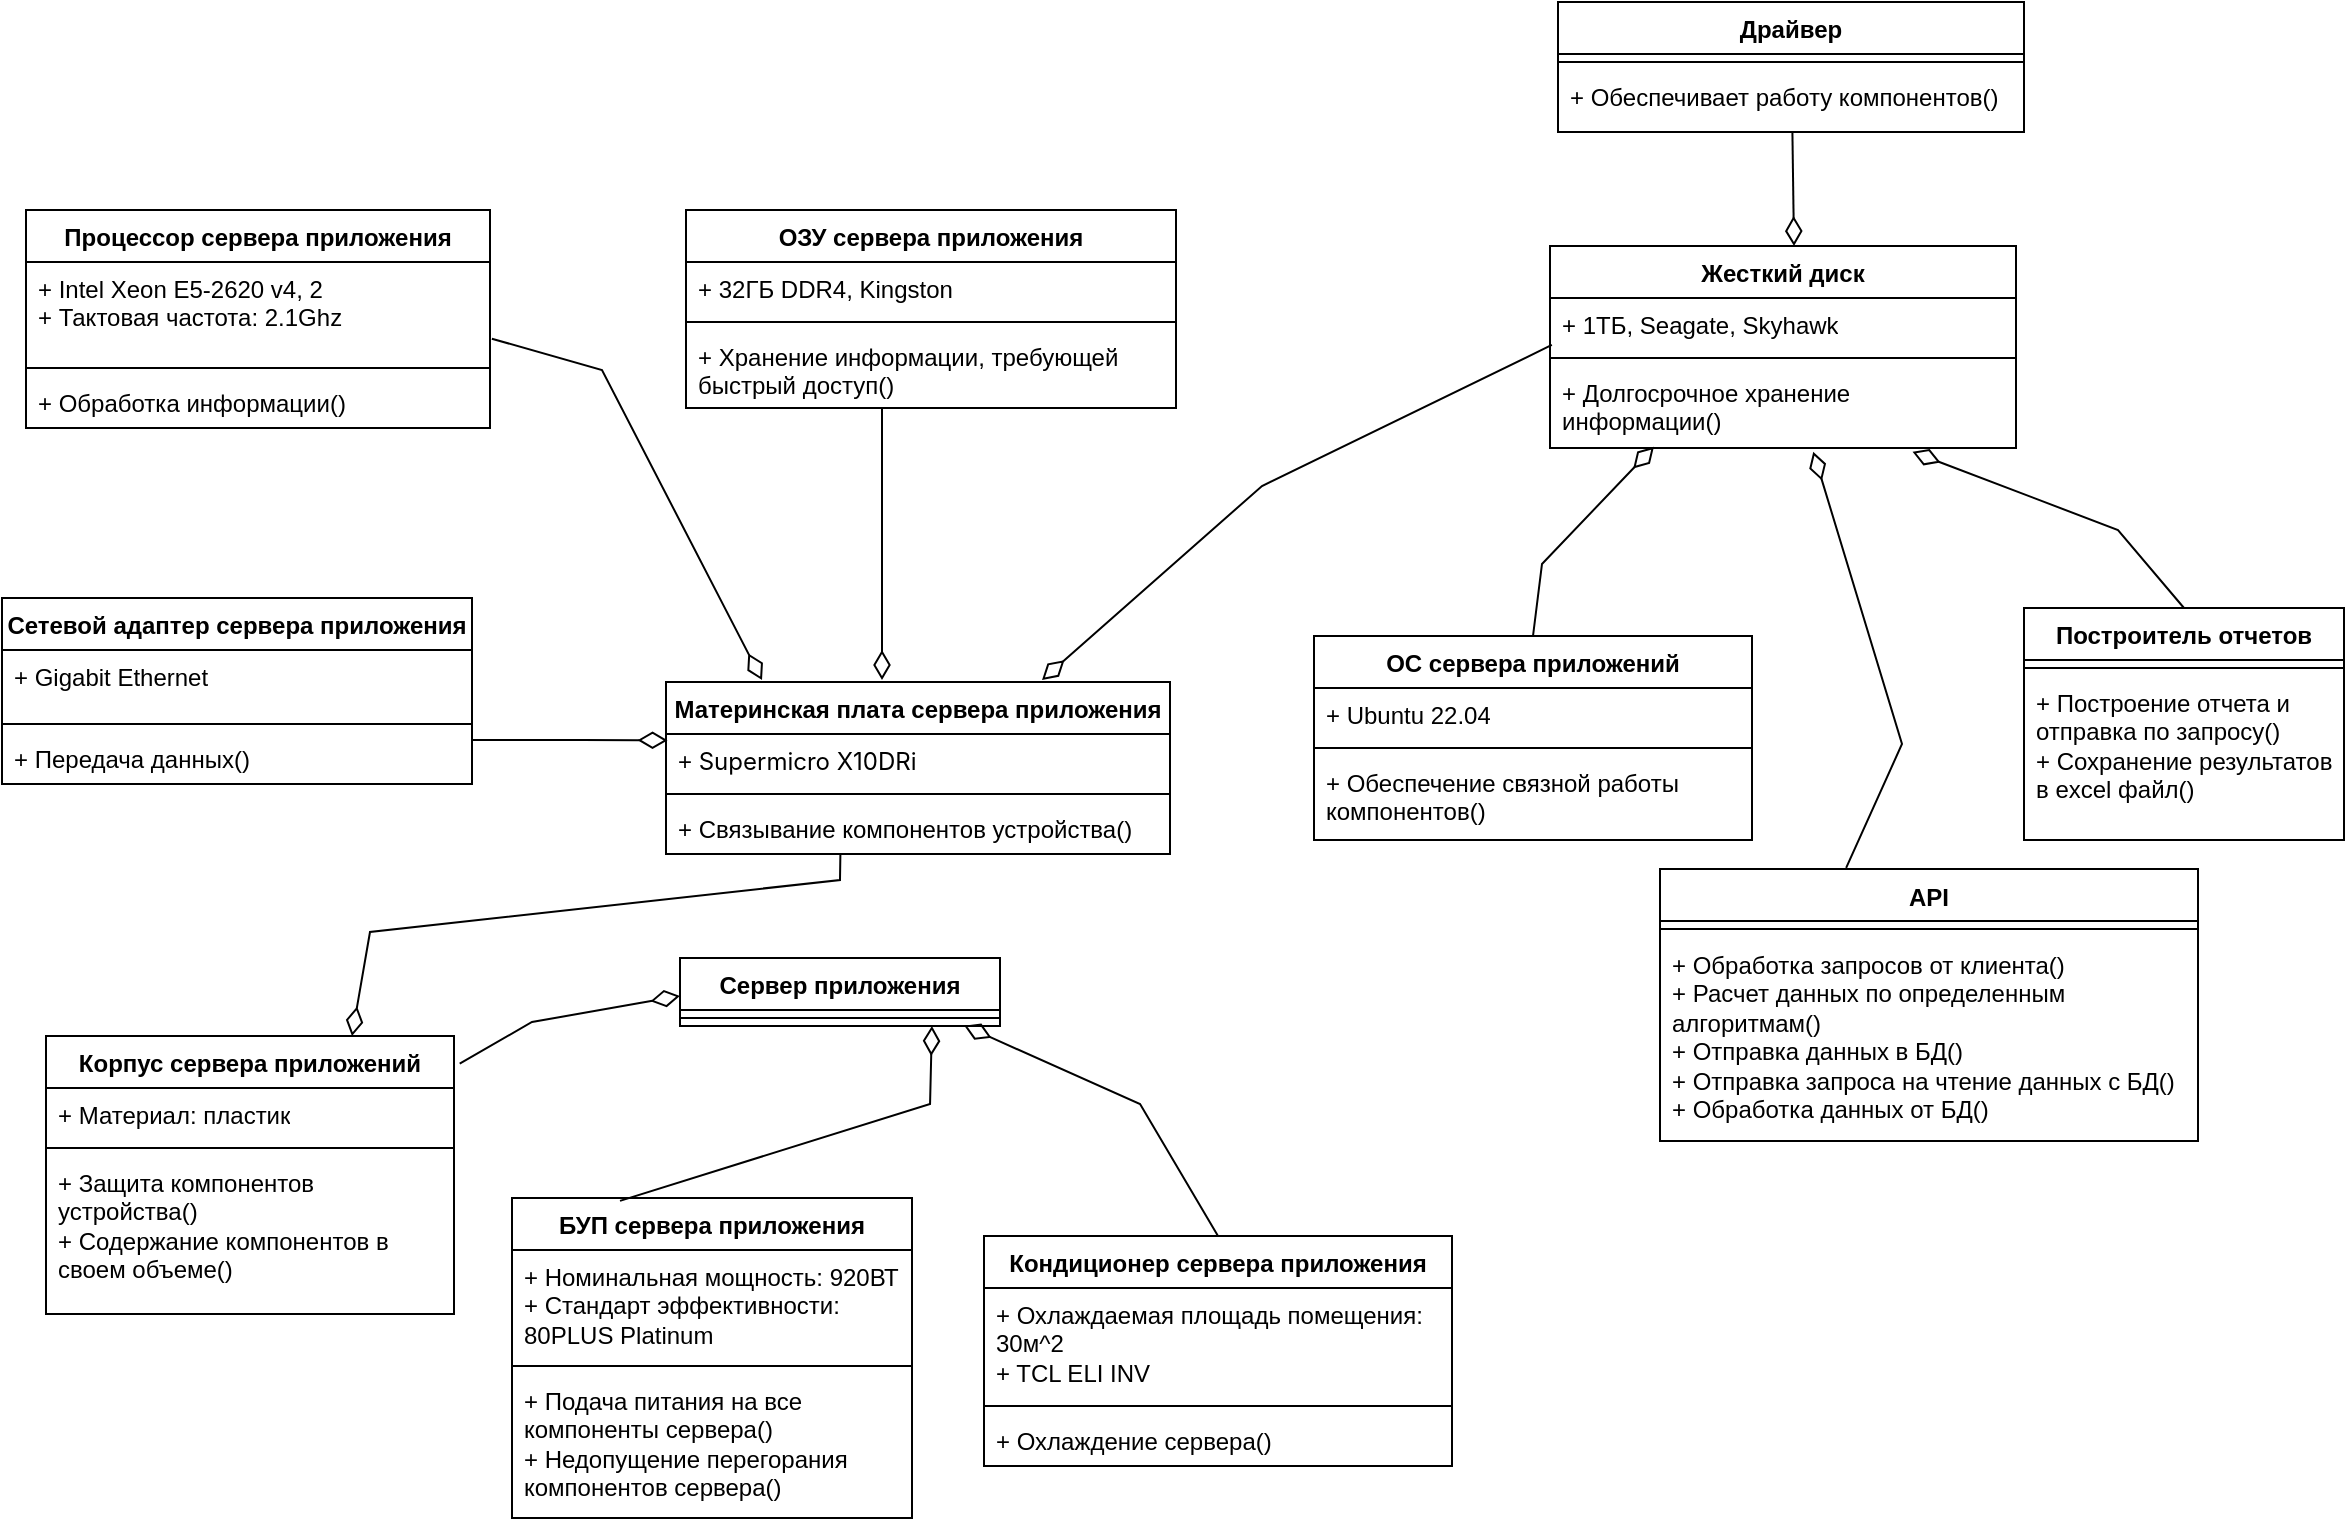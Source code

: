 <mxfile version="24.4.0" type="github">
  <diagram name="Страница — 1" id="zDt0bEEcHLc5_rWIZSba">
    <mxGraphModel dx="791" dy="1604" grid="0" gridSize="10" guides="1" tooltips="1" connect="1" arrows="1" fold="1" page="1" pageScale="1" pageWidth="827" pageHeight="1169" math="0" shadow="0">
      <root>
        <mxCell id="0" />
        <mxCell id="1" parent="0" />
        <mxCell id="jtOHECNouudqZL3A1PdU-1" value="Сервер приложения" style="swimlane;fontStyle=1;align=center;verticalAlign=top;childLayout=stackLayout;horizontal=1;startSize=26;horizontalStack=0;resizeParent=1;resizeParentMax=0;resizeLast=0;collapsible=1;marginBottom=0;whiteSpace=wrap;html=1;" parent="1" vertex="1">
          <mxGeometry x="359" y="229" width="160" height="34" as="geometry" />
        </mxCell>
        <mxCell id="jtOHECNouudqZL3A1PdU-3" value="" style="line;strokeWidth=1;fillColor=none;align=left;verticalAlign=middle;spacingTop=-1;spacingLeft=3;spacingRight=3;rotatable=0;labelPosition=right;points=[];portConstraint=eastwest;strokeColor=inherit;" parent="jtOHECNouudqZL3A1PdU-1" vertex="1">
          <mxGeometry y="26" width="160" height="8" as="geometry" />
        </mxCell>
        <mxCell id="jtOHECNouudqZL3A1PdU-5" value="Корпус сервера приложений" style="swimlane;fontStyle=1;align=center;verticalAlign=top;childLayout=stackLayout;horizontal=1;startSize=26;horizontalStack=0;resizeParent=1;resizeParentMax=0;resizeLast=0;collapsible=1;marginBottom=0;whiteSpace=wrap;html=1;" parent="1" vertex="1">
          <mxGeometry x="42" y="268" width="204" height="139" as="geometry" />
        </mxCell>
        <mxCell id="jtOHECNouudqZL3A1PdU-6" value="+ Материал: пластик" style="text;strokeColor=none;fillColor=none;align=left;verticalAlign=top;spacingLeft=4;spacingRight=4;overflow=hidden;rotatable=0;points=[[0,0.5],[1,0.5]];portConstraint=eastwest;whiteSpace=wrap;html=1;" parent="jtOHECNouudqZL3A1PdU-5" vertex="1">
          <mxGeometry y="26" width="204" height="26" as="geometry" />
        </mxCell>
        <mxCell id="jtOHECNouudqZL3A1PdU-7" value="" style="line;strokeWidth=1;fillColor=none;align=left;verticalAlign=middle;spacingTop=-1;spacingLeft=3;spacingRight=3;rotatable=0;labelPosition=right;points=[];portConstraint=eastwest;strokeColor=inherit;" parent="jtOHECNouudqZL3A1PdU-5" vertex="1">
          <mxGeometry y="52" width="204" height="8" as="geometry" />
        </mxCell>
        <mxCell id="jtOHECNouudqZL3A1PdU-8" value="+ Защита компонентов устройства()&lt;div&gt;+ Содержание компонентов в своем объеме()&lt;/div&gt;" style="text;strokeColor=none;fillColor=none;align=left;verticalAlign=top;spacingLeft=4;spacingRight=4;overflow=hidden;rotatable=0;points=[[0,0.5],[1,0.5]];portConstraint=eastwest;whiteSpace=wrap;html=1;" parent="jtOHECNouudqZL3A1PdU-5" vertex="1">
          <mxGeometry y="60" width="204" height="79" as="geometry" />
        </mxCell>
        <mxCell id="jtOHECNouudqZL3A1PdU-9" value="Материнская плата сервера приложения" style="swimlane;fontStyle=1;align=center;verticalAlign=top;childLayout=stackLayout;horizontal=1;startSize=26;horizontalStack=0;resizeParent=1;resizeParentMax=0;resizeLast=0;collapsible=1;marginBottom=0;whiteSpace=wrap;html=1;" parent="1" vertex="1">
          <mxGeometry x="352" y="91" width="252" height="86" as="geometry" />
        </mxCell>
        <mxCell id="jtOHECNouudqZL3A1PdU-10" value="&lt;span style=&quot;background-color: rgb(255, 255, 255);&quot;&gt;&lt;font style=&quot;font-size: 12px;&quot;&gt;+&amp;nbsp;&lt;span style=&quot;font-family: Inter, -apple-system, BlinkMacSystemFont, &amp;quot;Segoe UI&amp;quot;, Roboto, Helvetica, Arial, sans-serif, &amp;quot;Apple Color Emoji&amp;quot;, &amp;quot;Segoe UI Emoji&amp;quot;, &amp;quot;Segoe UI Symbol&amp;quot;; white-space-collapse: preserve;&quot;&gt;Supermicro X10DRi&lt;/span&gt;&lt;/font&gt;&lt;/span&gt;&lt;div style=&quot;&quot;&gt;&lt;span style=&quot;background-color: rgb(255, 255, 255);&quot;&gt;&lt;span style=&quot;font-family: Inter, -apple-system, BlinkMacSystemFont, &amp;quot;Segoe UI&amp;quot;, Roboto, Helvetica, Arial, sans-serif, &amp;quot;Apple Color Emoji&amp;quot;, &amp;quot;Segoe UI Emoji&amp;quot;, &amp;quot;Segoe UI Symbol&amp;quot;; font-size: 16px; white-space-collapse: preserve;&quot;&gt;&lt;br&gt;&lt;/span&gt;&lt;/span&gt;&lt;/div&gt;" style="text;strokeColor=none;fillColor=none;align=left;verticalAlign=top;spacingLeft=4;spacingRight=4;overflow=hidden;rotatable=0;points=[[0,0.5],[1,0.5]];portConstraint=eastwest;whiteSpace=wrap;html=1;" parent="jtOHECNouudqZL3A1PdU-9" vertex="1">
          <mxGeometry y="26" width="252" height="26" as="geometry" />
        </mxCell>
        <mxCell id="jtOHECNouudqZL3A1PdU-11" value="" style="line;strokeWidth=1;fillColor=none;align=left;verticalAlign=middle;spacingTop=-1;spacingLeft=3;spacingRight=3;rotatable=0;labelPosition=right;points=[];portConstraint=eastwest;strokeColor=inherit;" parent="jtOHECNouudqZL3A1PdU-9" vertex="1">
          <mxGeometry y="52" width="252" height="8" as="geometry" />
        </mxCell>
        <mxCell id="jtOHECNouudqZL3A1PdU-12" value="+ Связывание компонентов устройства()" style="text;strokeColor=none;fillColor=none;align=left;verticalAlign=top;spacingLeft=4;spacingRight=4;overflow=hidden;rotatable=0;points=[[0,0.5],[1,0.5]];portConstraint=eastwest;whiteSpace=wrap;html=1;" parent="jtOHECNouudqZL3A1PdU-9" vertex="1">
          <mxGeometry y="60" width="252" height="26" as="geometry" />
        </mxCell>
        <mxCell id="jtOHECNouudqZL3A1PdU-13" value="Процессор сервера приложения" style="swimlane;fontStyle=1;align=center;verticalAlign=top;childLayout=stackLayout;horizontal=1;startSize=26;horizontalStack=0;resizeParent=1;resizeParentMax=0;resizeLast=0;collapsible=1;marginBottom=0;whiteSpace=wrap;html=1;" parent="1" vertex="1">
          <mxGeometry x="32" y="-145" width="232" height="109" as="geometry" />
        </mxCell>
        <mxCell id="jtOHECNouudqZL3A1PdU-14" value="+ Intel Xeon E5-2620 v4, 2&lt;div&gt;+ Тактовая частота: 2.1Ghz&lt;/div&gt;" style="text;strokeColor=none;fillColor=none;align=left;verticalAlign=top;spacingLeft=4;spacingRight=4;overflow=hidden;rotatable=0;points=[[0,0.5],[1,0.5]];portConstraint=eastwest;whiteSpace=wrap;html=1;" parent="jtOHECNouudqZL3A1PdU-13" vertex="1">
          <mxGeometry y="26" width="232" height="49" as="geometry" />
        </mxCell>
        <mxCell id="jtOHECNouudqZL3A1PdU-15" value="" style="line;strokeWidth=1;fillColor=none;align=left;verticalAlign=middle;spacingTop=-1;spacingLeft=3;spacingRight=3;rotatable=0;labelPosition=right;points=[];portConstraint=eastwest;strokeColor=inherit;" parent="jtOHECNouudqZL3A1PdU-13" vertex="1">
          <mxGeometry y="75" width="232" height="8" as="geometry" />
        </mxCell>
        <mxCell id="jtOHECNouudqZL3A1PdU-16" value="+ Обработка информации()" style="text;strokeColor=none;fillColor=none;align=left;verticalAlign=top;spacingLeft=4;spacingRight=4;overflow=hidden;rotatable=0;points=[[0,0.5],[1,0.5]];portConstraint=eastwest;whiteSpace=wrap;html=1;" parent="jtOHECNouudqZL3A1PdU-13" vertex="1">
          <mxGeometry y="83" width="232" height="26" as="geometry" />
        </mxCell>
        <mxCell id="jtOHECNouudqZL3A1PdU-17" value="ОЗУ сервера приложения" style="swimlane;fontStyle=1;align=center;verticalAlign=top;childLayout=stackLayout;horizontal=1;startSize=26;horizontalStack=0;resizeParent=1;resizeParentMax=0;resizeLast=0;collapsible=1;marginBottom=0;whiteSpace=wrap;html=1;" parent="1" vertex="1">
          <mxGeometry x="362" y="-145" width="245" height="99" as="geometry" />
        </mxCell>
        <mxCell id="jtOHECNouudqZL3A1PdU-18" value="+ 32ГБ DDR4, Kingston" style="text;strokeColor=none;fillColor=none;align=left;verticalAlign=top;spacingLeft=4;spacingRight=4;overflow=hidden;rotatable=0;points=[[0,0.5],[1,0.5]];portConstraint=eastwest;whiteSpace=wrap;html=1;" parent="jtOHECNouudqZL3A1PdU-17" vertex="1">
          <mxGeometry y="26" width="245" height="26" as="geometry" />
        </mxCell>
        <mxCell id="jtOHECNouudqZL3A1PdU-19" value="" style="line;strokeWidth=1;fillColor=none;align=left;verticalAlign=middle;spacingTop=-1;spacingLeft=3;spacingRight=3;rotatable=0;labelPosition=right;points=[];portConstraint=eastwest;strokeColor=inherit;" parent="jtOHECNouudqZL3A1PdU-17" vertex="1">
          <mxGeometry y="52" width="245" height="8" as="geometry" />
        </mxCell>
        <mxCell id="jtOHECNouudqZL3A1PdU-20" value="+ Хранение информации, требующей быстрый доступ()" style="text;strokeColor=none;fillColor=none;align=left;verticalAlign=top;spacingLeft=4;spacingRight=4;overflow=hidden;rotatable=0;points=[[0,0.5],[1,0.5]];portConstraint=eastwest;whiteSpace=wrap;html=1;" parent="jtOHECNouudqZL3A1PdU-17" vertex="1">
          <mxGeometry y="60" width="245" height="39" as="geometry" />
        </mxCell>
        <mxCell id="jtOHECNouudqZL3A1PdU-25" value="Жесткий диск" style="swimlane;fontStyle=1;align=center;verticalAlign=top;childLayout=stackLayout;horizontal=1;startSize=26;horizontalStack=0;resizeParent=1;resizeParentMax=0;resizeLast=0;collapsible=1;marginBottom=0;whiteSpace=wrap;html=1;" parent="1" vertex="1">
          <mxGeometry x="794" y="-127" width="233" height="101" as="geometry" />
        </mxCell>
        <mxCell id="jtOHECNouudqZL3A1PdU-26" value="+ 1ТБ, Seagate, Skyhawk" style="text;strokeColor=none;fillColor=none;align=left;verticalAlign=top;spacingLeft=4;spacingRight=4;overflow=hidden;rotatable=0;points=[[0,0.5],[1,0.5]];portConstraint=eastwest;whiteSpace=wrap;html=1;" parent="jtOHECNouudqZL3A1PdU-25" vertex="1">
          <mxGeometry y="26" width="233" height="26" as="geometry" />
        </mxCell>
        <mxCell id="jtOHECNouudqZL3A1PdU-27" value="" style="line;strokeWidth=1;fillColor=none;align=left;verticalAlign=middle;spacingTop=-1;spacingLeft=3;spacingRight=3;rotatable=0;labelPosition=right;points=[];portConstraint=eastwest;strokeColor=inherit;" parent="jtOHECNouudqZL3A1PdU-25" vertex="1">
          <mxGeometry y="52" width="233" height="8" as="geometry" />
        </mxCell>
        <mxCell id="jtOHECNouudqZL3A1PdU-28" value="+ Долгосрочное хранение информации()" style="text;strokeColor=none;fillColor=none;align=left;verticalAlign=top;spacingLeft=4;spacingRight=4;overflow=hidden;rotatable=0;points=[[0,0.5],[1,0.5]];portConstraint=eastwest;whiteSpace=wrap;html=1;" parent="jtOHECNouudqZL3A1PdU-25" vertex="1">
          <mxGeometry y="60" width="233" height="41" as="geometry" />
        </mxCell>
        <mxCell id="jtOHECNouudqZL3A1PdU-31" value="Сетевой адаптер сервера приложения" style="swimlane;fontStyle=1;align=center;verticalAlign=top;childLayout=stackLayout;horizontal=1;startSize=26;horizontalStack=0;resizeParent=1;resizeParentMax=0;resizeLast=0;collapsible=1;marginBottom=0;whiteSpace=wrap;html=1;" parent="1" vertex="1">
          <mxGeometry x="20" y="49" width="235" height="93" as="geometry" />
        </mxCell>
        <mxCell id="jtOHECNouudqZL3A1PdU-32" value="+ Gigabit Ethernet" style="text;strokeColor=none;fillColor=none;align=left;verticalAlign=top;spacingLeft=4;spacingRight=4;overflow=hidden;rotatable=0;points=[[0,0.5],[1,0.5]];portConstraint=eastwest;whiteSpace=wrap;html=1;" parent="jtOHECNouudqZL3A1PdU-31" vertex="1">
          <mxGeometry y="26" width="235" height="33" as="geometry" />
        </mxCell>
        <mxCell id="jtOHECNouudqZL3A1PdU-33" value="" style="line;strokeWidth=1;fillColor=none;align=left;verticalAlign=middle;spacingTop=-1;spacingLeft=3;spacingRight=3;rotatable=0;labelPosition=right;points=[];portConstraint=eastwest;strokeColor=inherit;" parent="jtOHECNouudqZL3A1PdU-31" vertex="1">
          <mxGeometry y="59" width="235" height="8" as="geometry" />
        </mxCell>
        <mxCell id="jtOHECNouudqZL3A1PdU-34" value="+ Передача данных()" style="text;strokeColor=none;fillColor=none;align=left;verticalAlign=top;spacingLeft=4;spacingRight=4;overflow=hidden;rotatable=0;points=[[0,0.5],[1,0.5]];portConstraint=eastwest;whiteSpace=wrap;html=1;" parent="jtOHECNouudqZL3A1PdU-31" vertex="1">
          <mxGeometry y="67" width="235" height="26" as="geometry" />
        </mxCell>
        <mxCell id="jtOHECNouudqZL3A1PdU-42" value="ОС сервера приложений" style="swimlane;fontStyle=1;align=center;verticalAlign=top;childLayout=stackLayout;horizontal=1;startSize=26;horizontalStack=0;resizeParent=1;resizeParentMax=0;resizeLast=0;collapsible=1;marginBottom=0;whiteSpace=wrap;html=1;" parent="1" vertex="1">
          <mxGeometry x="676" y="68" width="219" height="102" as="geometry" />
        </mxCell>
        <mxCell id="jtOHECNouudqZL3A1PdU-43" value="+ Ubuntu 22.04" style="text;strokeColor=none;fillColor=none;align=left;verticalAlign=top;spacingLeft=4;spacingRight=4;overflow=hidden;rotatable=0;points=[[0,0.5],[1,0.5]];portConstraint=eastwest;whiteSpace=wrap;html=1;" parent="jtOHECNouudqZL3A1PdU-42" vertex="1">
          <mxGeometry y="26" width="219" height="26" as="geometry" />
        </mxCell>
        <mxCell id="jtOHECNouudqZL3A1PdU-44" value="" style="line;strokeWidth=1;fillColor=none;align=left;verticalAlign=middle;spacingTop=-1;spacingLeft=3;spacingRight=3;rotatable=0;labelPosition=right;points=[];portConstraint=eastwest;strokeColor=inherit;" parent="jtOHECNouudqZL3A1PdU-42" vertex="1">
          <mxGeometry y="52" width="219" height="8" as="geometry" />
        </mxCell>
        <mxCell id="jtOHECNouudqZL3A1PdU-45" value="+ Обеспечение связной работы компонентов()" style="text;strokeColor=none;fillColor=none;align=left;verticalAlign=top;spacingLeft=4;spacingRight=4;overflow=hidden;rotatable=0;points=[[0,0.5],[1,0.5]];portConstraint=eastwest;whiteSpace=wrap;html=1;" parent="jtOHECNouudqZL3A1PdU-42" vertex="1">
          <mxGeometry y="60" width="219" height="42" as="geometry" />
        </mxCell>
        <mxCell id="jtOHECNouudqZL3A1PdU-46" value="API" style="swimlane;fontStyle=1;align=center;verticalAlign=top;childLayout=stackLayout;horizontal=1;startSize=26;horizontalStack=0;resizeParent=1;resizeParentMax=0;resizeLast=0;collapsible=1;marginBottom=0;whiteSpace=wrap;html=1;" parent="1" vertex="1">
          <mxGeometry x="849" y="184.5" width="269" height="136" as="geometry" />
        </mxCell>
        <mxCell id="jtOHECNouudqZL3A1PdU-48" value="" style="line;strokeWidth=1;fillColor=none;align=left;verticalAlign=middle;spacingTop=-1;spacingLeft=3;spacingRight=3;rotatable=0;labelPosition=right;points=[];portConstraint=eastwest;strokeColor=inherit;" parent="jtOHECNouudqZL3A1PdU-46" vertex="1">
          <mxGeometry y="26" width="269" height="8" as="geometry" />
        </mxCell>
        <mxCell id="jtOHECNouudqZL3A1PdU-49" value="+ Обработка запросов от клиента()&lt;div&gt;+ Расчет данных по определенным алгоритмам()&lt;/div&gt;&lt;div&gt;&lt;div&gt;+ Отправка данных в БД()&lt;/div&gt;&lt;div&gt;+ Отправка запроса на чтение данных с БД()&lt;/div&gt;&lt;/div&gt;&lt;div&gt;+ Обработка данных от БД()&lt;/div&gt;" style="text;strokeColor=none;fillColor=none;align=left;verticalAlign=top;spacingLeft=4;spacingRight=4;overflow=hidden;rotatable=0;points=[[0,0.5],[1,0.5]];portConstraint=eastwest;whiteSpace=wrap;html=1;" parent="jtOHECNouudqZL3A1PdU-46" vertex="1">
          <mxGeometry y="34" width="269" height="102" as="geometry" />
        </mxCell>
        <mxCell id="jtOHECNouudqZL3A1PdU-50" value="" style="endArrow=diamondThin;endFill=0;endSize=12;html=1;rounded=0;exitX=1.014;exitY=0.099;exitDx=0;exitDy=0;exitPerimeter=0;" parent="1" source="jtOHECNouudqZL3A1PdU-5" edge="1">
          <mxGeometry width="160" relative="1" as="geometry">
            <mxPoint x="200" y="280" as="sourcePoint" />
            <mxPoint x="359" y="248" as="targetPoint" />
            <Array as="points">
              <mxPoint x="285" y="261" />
            </Array>
          </mxGeometry>
        </mxCell>
        <mxCell id="jtOHECNouudqZL3A1PdU-51" value="" style="endArrow=diamondThin;endFill=0;endSize=12;html=1;rounded=0;exitX=0.346;exitY=1.016;exitDx=0;exitDy=0;exitPerimeter=0;entryX=0.75;entryY=0;entryDx=0;entryDy=0;" parent="1" source="jtOHECNouudqZL3A1PdU-12" target="jtOHECNouudqZL3A1PdU-5" edge="1">
          <mxGeometry width="160" relative="1" as="geometry">
            <mxPoint x="190" y="213" as="sourcePoint" />
            <mxPoint x="349" y="175" as="targetPoint" />
            <Array as="points">
              <mxPoint x="439" y="190" />
              <mxPoint x="204" y="216" />
            </Array>
          </mxGeometry>
        </mxCell>
        <mxCell id="jtOHECNouudqZL3A1PdU-52" value="" style="endArrow=diamondThin;endFill=0;endSize=12;html=1;rounded=0;exitX=0.999;exitY=0.152;exitDx=0;exitDy=0;exitPerimeter=0;entryX=0.003;entryY=0.121;entryDx=0;entryDy=0;entryPerimeter=0;" parent="1" source="jtOHECNouudqZL3A1PdU-34" target="jtOHECNouudqZL3A1PdU-10" edge="1">
          <mxGeometry width="160" relative="1" as="geometry">
            <mxPoint x="310" y="107" as="sourcePoint" />
            <mxPoint x="350" y="120" as="targetPoint" />
            <Array as="points">
              <mxPoint x="310" y="120" />
            </Array>
          </mxGeometry>
        </mxCell>
        <mxCell id="jtOHECNouudqZL3A1PdU-53" value="" style="endArrow=diamondThin;endFill=0;endSize=12;html=1;rounded=0;exitX=0.346;exitY=1.016;exitDx=0;exitDy=0;exitPerimeter=0;" parent="1" edge="1">
          <mxGeometry width="160" relative="1" as="geometry">
            <mxPoint x="460" y="-46" as="sourcePoint" />
            <mxPoint x="460" y="90" as="targetPoint" />
            <Array as="points">
              <mxPoint x="460" y="-33" />
            </Array>
          </mxGeometry>
        </mxCell>
        <mxCell id="jtOHECNouudqZL3A1PdU-54" value="" style="endArrow=diamondThin;endFill=0;endSize=12;html=1;rounded=0;exitX=1.004;exitY=0.783;exitDx=0;exitDy=0;exitPerimeter=0;" parent="1" source="jtOHECNouudqZL3A1PdU-14" edge="1">
          <mxGeometry width="160" relative="1" as="geometry">
            <mxPoint x="320" y="-78" as="sourcePoint" />
            <mxPoint x="400" y="90" as="targetPoint" />
            <Array as="points">
              <mxPoint x="320" y="-65" />
            </Array>
          </mxGeometry>
        </mxCell>
        <mxCell id="jtOHECNouudqZL3A1PdU-55" value="" style="endArrow=diamondThin;endFill=0;endSize=12;html=1;rounded=0;exitX=0.004;exitY=0.903;exitDx=0;exitDy=0;exitPerimeter=0;" parent="1" source="jtOHECNouudqZL3A1PdU-26" edge="1">
          <mxGeometry width="160" relative="1" as="geometry">
            <mxPoint x="790" y="-70" as="sourcePoint" />
            <mxPoint x="540" y="90" as="targetPoint" />
            <Array as="points">
              <mxPoint x="650" y="-7" />
            </Array>
          </mxGeometry>
        </mxCell>
        <mxCell id="jtOHECNouudqZL3A1PdU-58" value="" style="endArrow=diamondThin;endFill=0;endSize=12;html=1;rounded=0;entryX=0.223;entryY=0.985;entryDx=0;entryDy=0;entryPerimeter=0;exitX=0.5;exitY=0;exitDx=0;exitDy=0;" parent="1" source="jtOHECNouudqZL3A1PdU-42" target="jtOHECNouudqZL3A1PdU-28" edge="1">
          <mxGeometry width="160" relative="1" as="geometry">
            <mxPoint x="794.07" y="143" as="sourcePoint" />
            <mxPoint x="794.5" y="74.0" as="targetPoint" />
            <Array as="points">
              <mxPoint x="790" y="32" />
            </Array>
          </mxGeometry>
        </mxCell>
        <mxCell id="jtOHECNouudqZL3A1PdU-59" value="" style="endArrow=diamondThin;endFill=0;endSize=12;html=1;rounded=0;exitX=0.346;exitY=-0.004;exitDx=0;exitDy=0;exitPerimeter=0;entryX=0.565;entryY=1.047;entryDx=0;entryDy=0;entryPerimeter=0;" parent="1" source="jtOHECNouudqZL3A1PdU-46" target="jtOHECNouudqZL3A1PdU-28" edge="1">
          <mxGeometry width="160" relative="1" as="geometry">
            <mxPoint x="1040" y="156" as="sourcePoint" />
            <mxPoint x="1040" y="76" as="targetPoint" />
            <Array as="points">
              <mxPoint x="970" y="122" />
            </Array>
          </mxGeometry>
        </mxCell>
        <mxCell id="jtOHECNouudqZL3A1PdU-60" value="БУП сервера приложения" style="swimlane;fontStyle=1;align=center;verticalAlign=top;childLayout=stackLayout;horizontal=1;startSize=26;horizontalStack=0;resizeParent=1;resizeParentMax=0;resizeLast=0;collapsible=1;marginBottom=0;whiteSpace=wrap;html=1;" parent="1" vertex="1">
          <mxGeometry x="275" y="349" width="200" height="160" as="geometry" />
        </mxCell>
        <mxCell id="jtOHECNouudqZL3A1PdU-61" value="+ Номинальная мощность: 920ВТ&lt;div&gt;+ Стандарт эффективности: 80PLUS Platinum&lt;/div&gt;" style="text;strokeColor=none;fillColor=none;align=left;verticalAlign=top;spacingLeft=4;spacingRight=4;overflow=hidden;rotatable=0;points=[[0,0.5],[1,0.5]];portConstraint=eastwest;whiteSpace=wrap;html=1;" parent="jtOHECNouudqZL3A1PdU-60" vertex="1">
          <mxGeometry y="26" width="200" height="54" as="geometry" />
        </mxCell>
        <mxCell id="jtOHECNouudqZL3A1PdU-62" value="" style="line;strokeWidth=1;fillColor=none;align=left;verticalAlign=middle;spacingTop=-1;spacingLeft=3;spacingRight=3;rotatable=0;labelPosition=right;points=[];portConstraint=eastwest;strokeColor=inherit;" parent="jtOHECNouudqZL3A1PdU-60" vertex="1">
          <mxGeometry y="80" width="200" height="8" as="geometry" />
        </mxCell>
        <mxCell id="jtOHECNouudqZL3A1PdU-63" value="+ Подача питания на все компоненты сервера()&lt;div&gt;+ Недопущение перегорания компонентов сервера()&lt;/div&gt;" style="text;strokeColor=none;fillColor=none;align=left;verticalAlign=top;spacingLeft=4;spacingRight=4;overflow=hidden;rotatable=0;points=[[0,0.5],[1,0.5]];portConstraint=eastwest;whiteSpace=wrap;html=1;" parent="jtOHECNouudqZL3A1PdU-60" vertex="1">
          <mxGeometry y="88" width="200" height="72" as="geometry" />
        </mxCell>
        <mxCell id="jtOHECNouudqZL3A1PdU-64" value="" style="endArrow=diamondThin;endFill=0;endSize=12;html=1;rounded=0;entryX=0.5;entryY=1;entryDx=0;entryDy=0;exitX=0.27;exitY=0.009;exitDx=0;exitDy=0;exitPerimeter=0;" parent="1" source="jtOHECNouudqZL3A1PdU-60" edge="1">
          <mxGeometry width="160" relative="1" as="geometry">
            <mxPoint x="484.03" y="332" as="sourcePoint" />
            <mxPoint x="484.96" y="263" as="targetPoint" />
            <Array as="points">
              <mxPoint x="484.03" y="302" />
            </Array>
          </mxGeometry>
        </mxCell>
        <mxCell id="QA02FDfe_MzPdMNpHca1-1" value="Построитель отчетов" style="swimlane;fontStyle=1;align=center;verticalAlign=top;childLayout=stackLayout;horizontal=1;startSize=26;horizontalStack=0;resizeParent=1;resizeParentMax=0;resizeLast=0;collapsible=1;marginBottom=0;whiteSpace=wrap;html=1;" parent="1" vertex="1">
          <mxGeometry x="1031" y="54" width="160" height="116" as="geometry" />
        </mxCell>
        <mxCell id="QA02FDfe_MzPdMNpHca1-3" value="" style="line;strokeWidth=1;fillColor=none;align=left;verticalAlign=middle;spacingTop=-1;spacingLeft=3;spacingRight=3;rotatable=0;labelPosition=right;points=[];portConstraint=eastwest;strokeColor=inherit;" parent="QA02FDfe_MzPdMNpHca1-1" vertex="1">
          <mxGeometry y="26" width="160" height="8" as="geometry" />
        </mxCell>
        <mxCell id="QA02FDfe_MzPdMNpHca1-4" value="+ Построение отчета и отправка по запросу()&lt;div&gt;+ Сохранение результатов в excel файл()&lt;/div&gt;" style="text;strokeColor=none;fillColor=none;align=left;verticalAlign=top;spacingLeft=4;spacingRight=4;overflow=hidden;rotatable=0;points=[[0,0.5],[1,0.5]];portConstraint=eastwest;whiteSpace=wrap;html=1;" parent="QA02FDfe_MzPdMNpHca1-1" vertex="1">
          <mxGeometry y="34" width="160" height="82" as="geometry" />
        </mxCell>
        <mxCell id="QA02FDfe_MzPdMNpHca1-5" value="" style="endArrow=diamondThin;endFill=0;endSize=12;html=1;rounded=0;entryX=0.778;entryY=1.047;entryDx=0;entryDy=0;entryPerimeter=0;exitX=0.5;exitY=0;exitDx=0;exitDy=0;" parent="1" source="QA02FDfe_MzPdMNpHca1-1" target="jtOHECNouudqZL3A1PdU-28" edge="1">
          <mxGeometry width="160" relative="1" as="geometry">
            <mxPoint x="1082" y="200" as="sourcePoint" />
            <mxPoint x="1082.93" y="76" as="targetPoint" />
            <Array as="points">
              <mxPoint x="1078" y="15" />
            </Array>
          </mxGeometry>
        </mxCell>
        <mxCell id="QA02FDfe_MzPdMNpHca1-6" value="Кондиционер сервера приложения" style="swimlane;fontStyle=1;align=center;verticalAlign=top;childLayout=stackLayout;horizontal=1;startSize=26;horizontalStack=0;resizeParent=1;resizeParentMax=0;resizeLast=0;collapsible=1;marginBottom=0;whiteSpace=wrap;html=1;" parent="1" vertex="1">
          <mxGeometry x="511" y="368" width="234" height="115" as="geometry" />
        </mxCell>
        <mxCell id="QA02FDfe_MzPdMNpHca1-7" value="+ Охлаждаемая площадь помещения: 30м^2&lt;div&gt;+ TCL ELI INV&lt;/div&gt;" style="text;strokeColor=none;fillColor=none;align=left;verticalAlign=top;spacingLeft=4;spacingRight=4;overflow=hidden;rotatable=0;points=[[0,0.5],[1,0.5]];portConstraint=eastwest;whiteSpace=wrap;html=1;" parent="QA02FDfe_MzPdMNpHca1-6" vertex="1">
          <mxGeometry y="26" width="234" height="55" as="geometry" />
        </mxCell>
        <mxCell id="QA02FDfe_MzPdMNpHca1-8" value="" style="line;strokeWidth=1;fillColor=none;align=left;verticalAlign=middle;spacingTop=-1;spacingLeft=3;spacingRight=3;rotatable=0;labelPosition=right;points=[];portConstraint=eastwest;strokeColor=inherit;" parent="QA02FDfe_MzPdMNpHca1-6" vertex="1">
          <mxGeometry y="81" width="234" height="8" as="geometry" />
        </mxCell>
        <mxCell id="QA02FDfe_MzPdMNpHca1-9" value="+ Охлаждение сервера()" style="text;strokeColor=none;fillColor=none;align=left;verticalAlign=top;spacingLeft=4;spacingRight=4;overflow=hidden;rotatable=0;points=[[0,0.5],[1,0.5]];portConstraint=eastwest;whiteSpace=wrap;html=1;" parent="QA02FDfe_MzPdMNpHca1-6" vertex="1">
          <mxGeometry y="89" width="234" height="26" as="geometry" />
        </mxCell>
        <mxCell id="QA02FDfe_MzPdMNpHca1-10" value="" style="endArrow=diamondThin;endFill=0;endSize=12;html=1;rounded=0;entryX=0.888;entryY=0.973;entryDx=0;entryDy=0;exitX=0.5;exitY=0;exitDx=0;exitDy=0;entryPerimeter=0;" parent="1" source="QA02FDfe_MzPdMNpHca1-6" target="jtOHECNouudqZL3A1PdU-3" edge="1">
          <mxGeometry width="160" relative="1" as="geometry">
            <mxPoint x="434" y="350" as="sourcePoint" />
            <mxPoint x="589.96" y="263" as="targetPoint" />
            <Array as="points">
              <mxPoint x="589.03" y="302" />
            </Array>
          </mxGeometry>
        </mxCell>
        <mxCell id="Pl-bEDkTf9XwiNU2qz04-1" value="Драйвер" style="swimlane;fontStyle=1;align=center;verticalAlign=top;childLayout=stackLayout;horizontal=1;startSize=26;horizontalStack=0;resizeParent=1;resizeParentMax=0;resizeLast=0;collapsible=1;marginBottom=0;whiteSpace=wrap;html=1;" parent="1" vertex="1">
          <mxGeometry x="798" y="-249" width="233" height="65" as="geometry" />
        </mxCell>
        <mxCell id="Pl-bEDkTf9XwiNU2qz04-2" value="" style="line;strokeWidth=1;fillColor=none;align=left;verticalAlign=middle;spacingTop=-1;spacingLeft=3;spacingRight=3;rotatable=0;labelPosition=right;points=[];portConstraint=eastwest;strokeColor=inherit;" parent="Pl-bEDkTf9XwiNU2qz04-1" vertex="1">
          <mxGeometry y="26" width="233" height="8" as="geometry" />
        </mxCell>
        <mxCell id="Pl-bEDkTf9XwiNU2qz04-3" value="+ Обеспечивает работу компонентов()" style="text;strokeColor=none;fillColor=none;align=left;verticalAlign=top;spacingLeft=4;spacingRight=4;overflow=hidden;rotatable=0;points=[[0,0.5],[1,0.5]];portConstraint=eastwest;whiteSpace=wrap;html=1;" parent="Pl-bEDkTf9XwiNU2qz04-1" vertex="1">
          <mxGeometry y="34" width="233" height="31" as="geometry" />
        </mxCell>
        <mxCell id="Pl-bEDkTf9XwiNU2qz04-4" value="" style="endArrow=diamondThin;endFill=0;endSize=12;html=1;rounded=0;exitX=0.503;exitY=0.996;exitDx=0;exitDy=0;exitPerimeter=0;" parent="1" source="Pl-bEDkTf9XwiNU2qz04-3" edge="1">
          <mxGeometry width="160" relative="1" as="geometry">
            <mxPoint x="910.3" y="-129" as="sourcePoint" />
            <mxPoint x="916" y="-127" as="targetPoint" />
            <Array as="points" />
          </mxGeometry>
        </mxCell>
      </root>
    </mxGraphModel>
  </diagram>
</mxfile>
